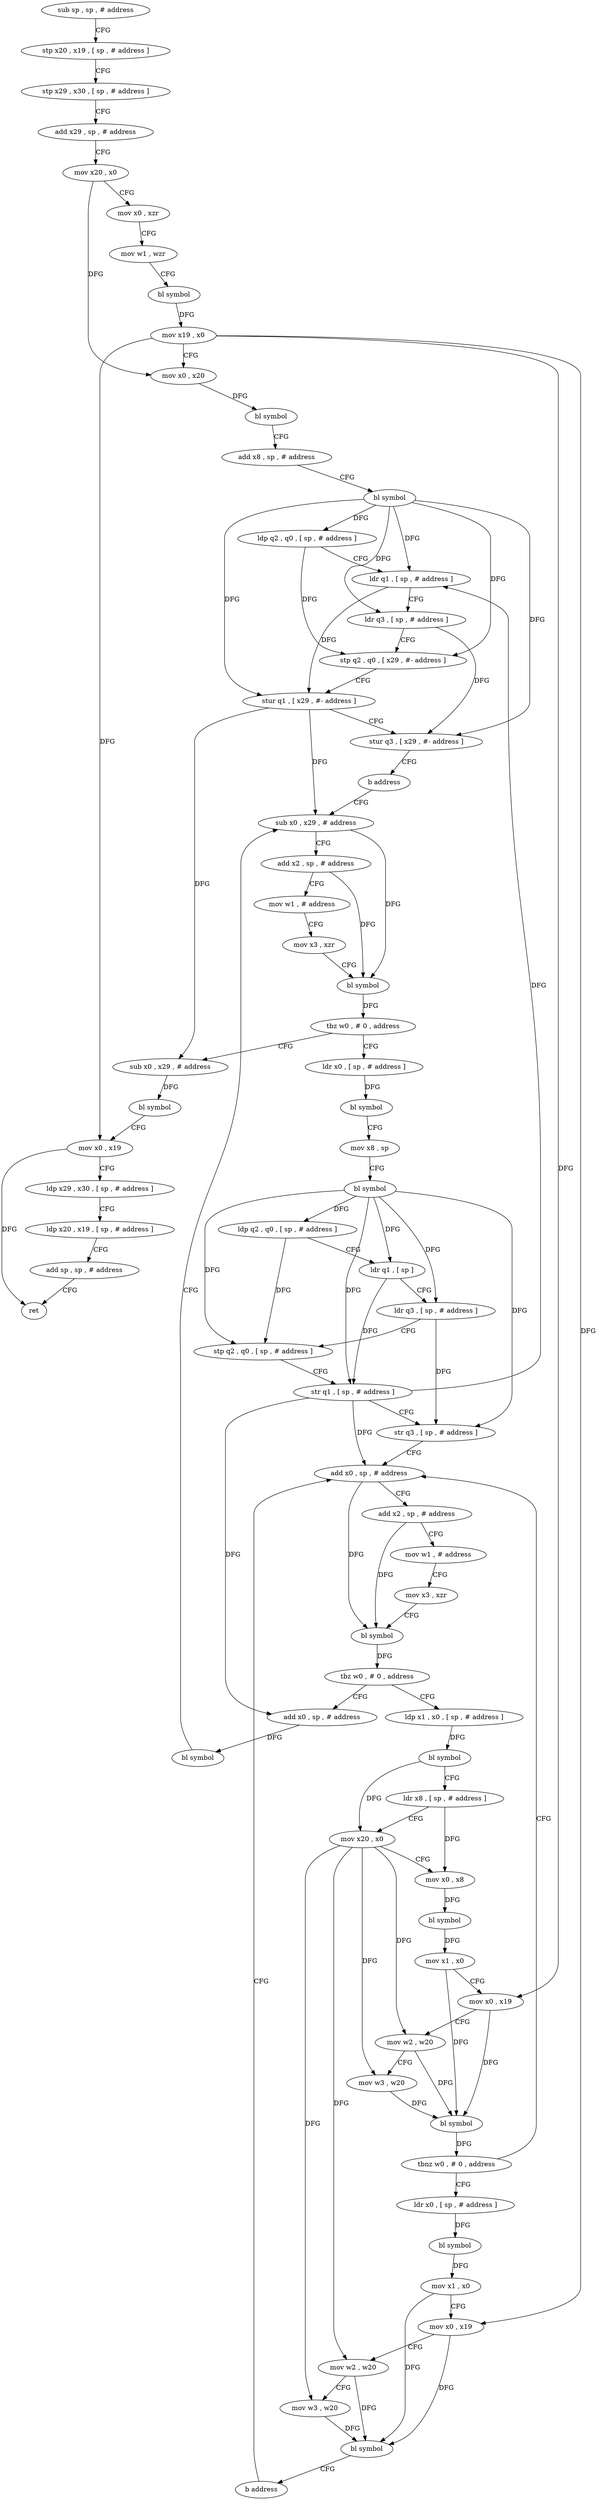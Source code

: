 digraph "func" {
"4217756" [label = "sub sp , sp , # address" ]
"4217760" [label = "stp x20 , x19 , [ sp , # address ]" ]
"4217764" [label = "stp x29 , x30 , [ sp , # address ]" ]
"4217768" [label = "add x29 , sp , # address" ]
"4217772" [label = "mov x20 , x0" ]
"4217776" [label = "mov x0 , xzr" ]
"4217780" [label = "mov w1 , wzr" ]
"4217784" [label = "bl symbol" ]
"4217788" [label = "mov x19 , x0" ]
"4217792" [label = "mov x0 , x20" ]
"4217796" [label = "bl symbol" ]
"4217800" [label = "add x8 , sp , # address" ]
"4217804" [label = "bl symbol" ]
"4217808" [label = "ldp q2 , q0 , [ sp , # address ]" ]
"4217812" [label = "ldr q1 , [ sp , # address ]" ]
"4217816" [label = "ldr q3 , [ sp , # address ]" ]
"4217820" [label = "stp q2 , q0 , [ x29 , #- address ]" ]
"4217824" [label = "stur q1 , [ x29 , #- address ]" ]
"4217828" [label = "stur q3 , [ x29 , #- address ]" ]
"4217832" [label = "b address" ]
"4217844" [label = "sub x0 , x29 , # address" ]
"4217848" [label = "add x2 , sp , # address" ]
"4217852" [label = "mov w1 , # address" ]
"4217856" [label = "mov x3 , xzr" ]
"4217860" [label = "bl symbol" ]
"4217864" [label = "tbz w0 , # 0 , address" ]
"4218012" [label = "sub x0 , x29 , # address" ]
"4217868" [label = "ldr x0 , [ sp , # address ]" ]
"4218016" [label = "bl symbol" ]
"4218020" [label = "mov x0 , x19" ]
"4218024" [label = "ldp x29 , x30 , [ sp , # address ]" ]
"4218028" [label = "ldp x20 , x19 , [ sp , # address ]" ]
"4218032" [label = "add sp , sp , # address" ]
"4218036" [label = "ret" ]
"4217872" [label = "bl symbol" ]
"4217876" [label = "mov x8 , sp" ]
"4217880" [label = "bl symbol" ]
"4217884" [label = "ldp q2 , q0 , [ sp , # address ]" ]
"4217888" [label = "ldr q1 , [ sp ]" ]
"4217892" [label = "ldr q3 , [ sp , # address ]" ]
"4217896" [label = "stp q2 , q0 , [ sp , # address ]" ]
"4217900" [label = "str q1 , [ sp , # address ]" ]
"4217904" [label = "str q3 , [ sp , # address ]" ]
"4217908" [label = "add x0 , sp , # address" ]
"4217836" [label = "add x0 , sp , # address" ]
"4217840" [label = "bl symbol" ]
"4217932" [label = "ldp x1 , x0 , [ sp , # address ]" ]
"4217936" [label = "bl symbol" ]
"4217940" [label = "ldr x8 , [ sp , # address ]" ]
"4217944" [label = "mov x20 , x0" ]
"4217948" [label = "mov x0 , x8" ]
"4217952" [label = "bl symbol" ]
"4217956" [label = "mov x1 , x0" ]
"4217960" [label = "mov x0 , x19" ]
"4217964" [label = "mov w2 , w20" ]
"4217968" [label = "mov w3 , w20" ]
"4217972" [label = "bl symbol" ]
"4217976" [label = "tbnz w0 , # 0 , address" ]
"4217980" [label = "ldr x0 , [ sp , # address ]" ]
"4217912" [label = "add x2 , sp , # address" ]
"4217916" [label = "mov w1 , # address" ]
"4217920" [label = "mov x3 , xzr" ]
"4217924" [label = "bl symbol" ]
"4217928" [label = "tbz w0 , # 0 , address" ]
"4217984" [label = "bl symbol" ]
"4217988" [label = "mov x1 , x0" ]
"4217992" [label = "mov x0 , x19" ]
"4217996" [label = "mov w2 , w20" ]
"4218000" [label = "mov w3 , w20" ]
"4218004" [label = "bl symbol" ]
"4218008" [label = "b address" ]
"4217756" -> "4217760" [ label = "CFG" ]
"4217760" -> "4217764" [ label = "CFG" ]
"4217764" -> "4217768" [ label = "CFG" ]
"4217768" -> "4217772" [ label = "CFG" ]
"4217772" -> "4217776" [ label = "CFG" ]
"4217772" -> "4217792" [ label = "DFG" ]
"4217776" -> "4217780" [ label = "CFG" ]
"4217780" -> "4217784" [ label = "CFG" ]
"4217784" -> "4217788" [ label = "DFG" ]
"4217788" -> "4217792" [ label = "CFG" ]
"4217788" -> "4218020" [ label = "DFG" ]
"4217788" -> "4217960" [ label = "DFG" ]
"4217788" -> "4217992" [ label = "DFG" ]
"4217792" -> "4217796" [ label = "DFG" ]
"4217796" -> "4217800" [ label = "CFG" ]
"4217800" -> "4217804" [ label = "CFG" ]
"4217804" -> "4217808" [ label = "DFG" ]
"4217804" -> "4217820" [ label = "DFG" ]
"4217804" -> "4217812" [ label = "DFG" ]
"4217804" -> "4217824" [ label = "DFG" ]
"4217804" -> "4217816" [ label = "DFG" ]
"4217804" -> "4217828" [ label = "DFG" ]
"4217808" -> "4217812" [ label = "CFG" ]
"4217808" -> "4217820" [ label = "DFG" ]
"4217812" -> "4217816" [ label = "CFG" ]
"4217812" -> "4217824" [ label = "DFG" ]
"4217816" -> "4217820" [ label = "CFG" ]
"4217816" -> "4217828" [ label = "DFG" ]
"4217820" -> "4217824" [ label = "CFG" ]
"4217824" -> "4217828" [ label = "CFG" ]
"4217824" -> "4217844" [ label = "DFG" ]
"4217824" -> "4218012" [ label = "DFG" ]
"4217828" -> "4217832" [ label = "CFG" ]
"4217832" -> "4217844" [ label = "CFG" ]
"4217844" -> "4217848" [ label = "CFG" ]
"4217844" -> "4217860" [ label = "DFG" ]
"4217848" -> "4217852" [ label = "CFG" ]
"4217848" -> "4217860" [ label = "DFG" ]
"4217852" -> "4217856" [ label = "CFG" ]
"4217856" -> "4217860" [ label = "CFG" ]
"4217860" -> "4217864" [ label = "DFG" ]
"4217864" -> "4218012" [ label = "CFG" ]
"4217864" -> "4217868" [ label = "CFG" ]
"4218012" -> "4218016" [ label = "DFG" ]
"4217868" -> "4217872" [ label = "DFG" ]
"4218016" -> "4218020" [ label = "CFG" ]
"4218020" -> "4218024" [ label = "CFG" ]
"4218020" -> "4218036" [ label = "DFG" ]
"4218024" -> "4218028" [ label = "CFG" ]
"4218028" -> "4218032" [ label = "CFG" ]
"4218032" -> "4218036" [ label = "CFG" ]
"4217872" -> "4217876" [ label = "CFG" ]
"4217876" -> "4217880" [ label = "CFG" ]
"4217880" -> "4217884" [ label = "DFG" ]
"4217880" -> "4217896" [ label = "DFG" ]
"4217880" -> "4217888" [ label = "DFG" ]
"4217880" -> "4217900" [ label = "DFG" ]
"4217880" -> "4217892" [ label = "DFG" ]
"4217880" -> "4217904" [ label = "DFG" ]
"4217884" -> "4217888" [ label = "CFG" ]
"4217884" -> "4217896" [ label = "DFG" ]
"4217888" -> "4217892" [ label = "CFG" ]
"4217888" -> "4217900" [ label = "DFG" ]
"4217892" -> "4217896" [ label = "CFG" ]
"4217892" -> "4217904" [ label = "DFG" ]
"4217896" -> "4217900" [ label = "CFG" ]
"4217900" -> "4217904" [ label = "CFG" ]
"4217900" -> "4217812" [ label = "DFG" ]
"4217900" -> "4217908" [ label = "DFG" ]
"4217900" -> "4217836" [ label = "DFG" ]
"4217904" -> "4217908" [ label = "CFG" ]
"4217908" -> "4217912" [ label = "CFG" ]
"4217908" -> "4217924" [ label = "DFG" ]
"4217836" -> "4217840" [ label = "DFG" ]
"4217840" -> "4217844" [ label = "CFG" ]
"4217932" -> "4217936" [ label = "DFG" ]
"4217936" -> "4217940" [ label = "CFG" ]
"4217936" -> "4217944" [ label = "DFG" ]
"4217940" -> "4217944" [ label = "CFG" ]
"4217940" -> "4217948" [ label = "DFG" ]
"4217944" -> "4217948" [ label = "CFG" ]
"4217944" -> "4217964" [ label = "DFG" ]
"4217944" -> "4217968" [ label = "DFG" ]
"4217944" -> "4217996" [ label = "DFG" ]
"4217944" -> "4218000" [ label = "DFG" ]
"4217948" -> "4217952" [ label = "DFG" ]
"4217952" -> "4217956" [ label = "DFG" ]
"4217956" -> "4217960" [ label = "CFG" ]
"4217956" -> "4217972" [ label = "DFG" ]
"4217960" -> "4217964" [ label = "CFG" ]
"4217960" -> "4217972" [ label = "DFG" ]
"4217964" -> "4217968" [ label = "CFG" ]
"4217964" -> "4217972" [ label = "DFG" ]
"4217968" -> "4217972" [ label = "DFG" ]
"4217972" -> "4217976" [ label = "DFG" ]
"4217976" -> "4217908" [ label = "CFG" ]
"4217976" -> "4217980" [ label = "CFG" ]
"4217980" -> "4217984" [ label = "DFG" ]
"4217912" -> "4217916" [ label = "CFG" ]
"4217912" -> "4217924" [ label = "DFG" ]
"4217916" -> "4217920" [ label = "CFG" ]
"4217920" -> "4217924" [ label = "CFG" ]
"4217924" -> "4217928" [ label = "DFG" ]
"4217928" -> "4217836" [ label = "CFG" ]
"4217928" -> "4217932" [ label = "CFG" ]
"4217984" -> "4217988" [ label = "DFG" ]
"4217988" -> "4217992" [ label = "CFG" ]
"4217988" -> "4218004" [ label = "DFG" ]
"4217992" -> "4217996" [ label = "CFG" ]
"4217992" -> "4218004" [ label = "DFG" ]
"4217996" -> "4218000" [ label = "CFG" ]
"4217996" -> "4218004" [ label = "DFG" ]
"4218000" -> "4218004" [ label = "DFG" ]
"4218004" -> "4218008" [ label = "CFG" ]
"4218008" -> "4217908" [ label = "CFG" ]
}
